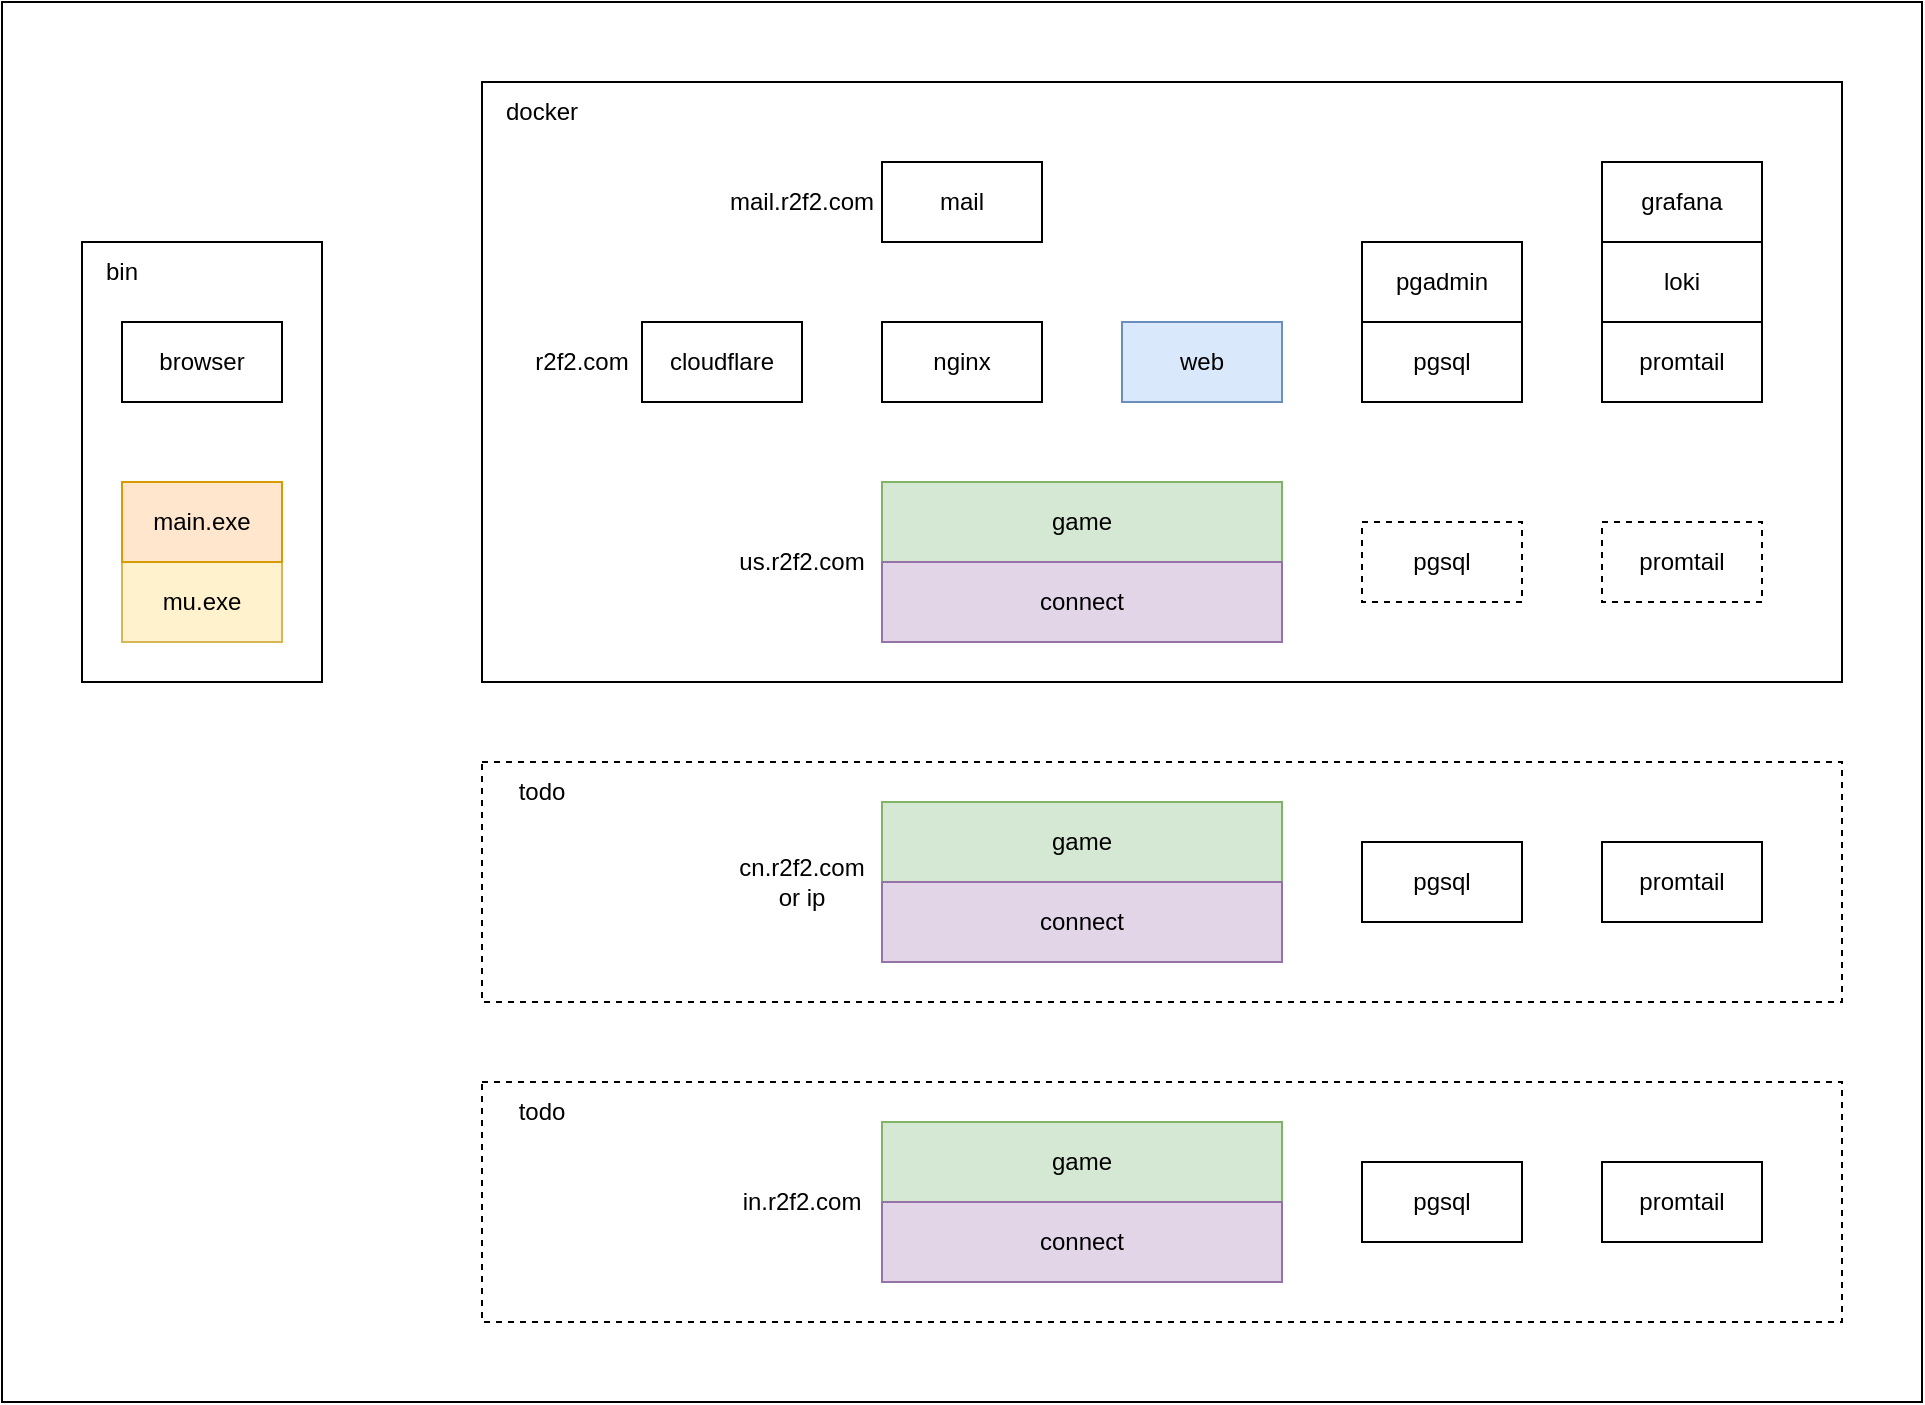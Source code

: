 <mxfile version="27.1.6">
  <diagram name="Page-1" id="3JYmZaKbXXx_7mXPCtT7">
    <mxGraphModel dx="1404" dy="766" grid="1" gridSize="10" guides="1" tooltips="1" connect="1" arrows="1" fold="1" page="1" pageScale="1" pageWidth="1169" pageHeight="827" background="none" math="0" shadow="0">
      <root>
        <mxCell id="0" />
        <mxCell id="1" parent="0" />
        <mxCell id="uoEjIi_UU5YOOnu76TaS-20" value="" style="rounded=0;whiteSpace=wrap;html=1;" parent="1" vertex="1">
          <mxGeometry x="100" y="60" width="960" height="700" as="geometry" />
        </mxCell>
        <mxCell id="S5ZqY4bmx3xec0Xrlnqr-2" value="" style="rounded=0;whiteSpace=wrap;html=1;dashed=1;" vertex="1" parent="1">
          <mxGeometry x="340" y="600" width="680" height="120" as="geometry" />
        </mxCell>
        <mxCell id="uoEjIi_UU5YOOnu76TaS-15" value="" style="rounded=0;whiteSpace=wrap;html=1;" parent="1" vertex="1">
          <mxGeometry x="140" y="180" width="120" height="220" as="geometry" />
        </mxCell>
        <mxCell id="uoEjIi_UU5YOOnu76TaS-13" value="" style="rounded=0;whiteSpace=wrap;html=1;" parent="1" vertex="1">
          <mxGeometry x="340" y="100" width="680" height="300" as="geometry" />
        </mxCell>
        <mxCell id="uoEjIi_UU5YOOnu76TaS-6" value="" style="rounded=0;whiteSpace=wrap;html=1;dashed=1;" parent="1" vertex="1">
          <mxGeometry x="340" y="440" width="680" height="120" as="geometry" />
        </mxCell>
        <mxCell id="QK-Zpm7hSZg5hhYRGm4s-1" value="nginx" style="rounded=0;whiteSpace=wrap;html=1;" parent="1" vertex="1">
          <mxGeometry x="540" y="220" width="80" height="40" as="geometry" />
        </mxCell>
        <mxCell id="QK-Zpm7hSZg5hhYRGm4s-2" value="web" style="rounded=0;whiteSpace=wrap;html=1;strokeWidth=1;fillColor=#dae8fc;strokeColor=#6c8ebf;" parent="1" vertex="1">
          <mxGeometry x="660" y="220" width="80" height="40" as="geometry" />
        </mxCell>
        <mxCell id="QK-Zpm7hSZg5hhYRGm4s-3" value="pgsql" style="rounded=0;whiteSpace=wrap;html=1;" parent="1" vertex="1">
          <mxGeometry x="780" y="220" width="80" height="40" as="geometry" />
        </mxCell>
        <mxCell id="QK-Zpm7hSZg5hhYRGm4s-4" value="game" style="rounded=0;whiteSpace=wrap;html=1;strokeWidth=1;fillColor=#d5e8d4;strokeColor=#82b366;" parent="1" vertex="1">
          <mxGeometry x="540" y="300" width="200" height="40" as="geometry" />
        </mxCell>
        <mxCell id="QK-Zpm7hSZg5hhYRGm4s-5" value="connect" style="rounded=0;whiteSpace=wrap;html=1;strokeWidth=1;fillColor=#e1d5e7;strokeColor=#9673a6;" parent="1" vertex="1">
          <mxGeometry x="540" y="340" width="200" height="40" as="geometry" />
        </mxCell>
        <mxCell id="QK-Zpm7hSZg5hhYRGm4s-6" value="pgsql" style="rounded=0;whiteSpace=wrap;html=1;dashed=1;" parent="1" vertex="1">
          <mxGeometry x="780" y="320" width="80" height="40" as="geometry" />
        </mxCell>
        <mxCell id="QK-Zpm7hSZg5hhYRGm4s-7" value="us.r2f2.com" style="text;html=1;strokeColor=none;fillColor=none;align=center;verticalAlign=middle;whiteSpace=wrap;rounded=0;" parent="1" vertex="1">
          <mxGeometry x="470" y="325" width="60" height="30" as="geometry" />
        </mxCell>
        <mxCell id="QK-Zpm7hSZg5hhYRGm4s-8" value="game" style="rounded=0;whiteSpace=wrap;html=1;strokeWidth=1;fillColor=#d5e8d4;strokeColor=#82b366;" parent="1" vertex="1">
          <mxGeometry x="540" y="460" width="200" height="40" as="geometry" />
        </mxCell>
        <mxCell id="QK-Zpm7hSZg5hhYRGm4s-9" value="connect" style="rounded=0;whiteSpace=wrap;html=1;strokeWidth=1;fillColor=#e1d5e7;strokeColor=#9673a6;" parent="1" vertex="1">
          <mxGeometry x="540" y="500" width="200" height="40" as="geometry" />
        </mxCell>
        <mxCell id="QK-Zpm7hSZg5hhYRGm4s-10" value="pgsql" style="rounded=0;whiteSpace=wrap;html=1;" parent="1" vertex="1">
          <mxGeometry x="780" y="480" width="80" height="40" as="geometry" />
        </mxCell>
        <mxCell id="QK-Zpm7hSZg5hhYRGm4s-11" value="cn.r2f2.com&lt;br&gt;or ip" style="text;html=1;strokeColor=none;fillColor=none;align=center;verticalAlign=middle;whiteSpace=wrap;rounded=0;" parent="1" vertex="1">
          <mxGeometry x="470" y="485" width="60" height="30" as="geometry" />
        </mxCell>
        <mxCell id="QK-Zpm7hSZg5hhYRGm4s-12" value="game" style="rounded=0;whiteSpace=wrap;html=1;strokeWidth=1;fillColor=#d5e8d4;strokeColor=#82b366;" parent="1" vertex="1">
          <mxGeometry x="540" y="620" width="200" height="40" as="geometry" />
        </mxCell>
        <mxCell id="QK-Zpm7hSZg5hhYRGm4s-13" value="connect" style="rounded=0;whiteSpace=wrap;html=1;strokeWidth=1;fillColor=#e1d5e7;strokeColor=#9673a6;" parent="1" vertex="1">
          <mxGeometry x="540" y="660" width="200" height="40" as="geometry" />
        </mxCell>
        <mxCell id="QK-Zpm7hSZg5hhYRGm4s-14" value="pgsql" style="rounded=0;whiteSpace=wrap;html=1;" parent="1" vertex="1">
          <mxGeometry x="780" y="640" width="80" height="40" as="geometry" />
        </mxCell>
        <mxCell id="QK-Zpm7hSZg5hhYRGm4s-15" value="in.r2f2.com" style="text;html=1;strokeColor=none;fillColor=none;align=center;verticalAlign=middle;whiteSpace=wrap;rounded=0;" parent="1" vertex="1">
          <mxGeometry x="470" y="645" width="60" height="30" as="geometry" />
        </mxCell>
        <mxCell id="QK-Zpm7hSZg5hhYRGm4s-18" value="r2f2.com" style="text;html=1;strokeColor=none;fillColor=none;align=center;verticalAlign=middle;whiteSpace=wrap;rounded=0;" parent="1" vertex="1">
          <mxGeometry x="360" y="225" width="60" height="30" as="geometry" />
        </mxCell>
        <mxCell id="EE7lpj1GWda1ViKvBgqN-1" value="mail" style="rounded=0;whiteSpace=wrap;html=1;" parent="1" vertex="1">
          <mxGeometry x="540" y="140" width="80" height="40" as="geometry" />
        </mxCell>
        <mxCell id="EE7lpj1GWda1ViKvBgqN-2" value="pgadmin" style="rounded=0;whiteSpace=wrap;html=1;" parent="1" vertex="1">
          <mxGeometry x="780" y="180" width="80" height="40" as="geometry" />
        </mxCell>
        <mxCell id="uoEjIi_UU5YOOnu76TaS-1" value="mail.r2f2.com" style="text;html=1;strokeColor=none;fillColor=none;align=center;verticalAlign=middle;whiteSpace=wrap;rounded=0;" parent="1" vertex="1">
          <mxGeometry x="470" y="145" width="60" height="30" as="geometry" />
        </mxCell>
        <mxCell id="uoEjIi_UU5YOOnu76TaS-3" value="grafana" style="rounded=0;whiteSpace=wrap;html=1;" parent="1" vertex="1">
          <mxGeometry x="900" y="140" width="80" height="40" as="geometry" />
        </mxCell>
        <mxCell id="uoEjIi_UU5YOOnu76TaS-4" value="loki" style="rounded=0;whiteSpace=wrap;html=1;" parent="1" vertex="1">
          <mxGeometry x="900" y="180" width="80" height="40" as="geometry" />
        </mxCell>
        <mxCell id="uoEjIi_UU5YOOnu76TaS-5" value="promtail" style="rounded=0;whiteSpace=wrap;html=1;dashed=1;" parent="1" vertex="1">
          <mxGeometry x="900" y="320" width="80" height="40" as="geometry" />
        </mxCell>
        <mxCell id="uoEjIi_UU5YOOnu76TaS-9" value="browser" style="rounded=0;whiteSpace=wrap;html=1;" parent="1" vertex="1">
          <mxGeometry x="160" y="220" width="80" height="40" as="geometry" />
        </mxCell>
        <mxCell id="uoEjIi_UU5YOOnu76TaS-10" value="mu.exe" style="rounded=0;whiteSpace=wrap;html=1;strokeWidth=1;fillColor=#fff2cc;strokeColor=#d6b656;" parent="1" vertex="1">
          <mxGeometry x="160" y="340" width="80" height="40" as="geometry" />
        </mxCell>
        <mxCell id="uoEjIi_UU5YOOnu76TaS-11" value="main.exe" style="rounded=0;whiteSpace=wrap;html=1;strokeWidth=1;fillColor=#ffe6cc;strokeColor=#d79b00;" parent="1" vertex="1">
          <mxGeometry x="160" y="300" width="80" height="40" as="geometry" />
        </mxCell>
        <mxCell id="uoEjIi_UU5YOOnu76TaS-12" value="cloudflare" style="rounded=0;whiteSpace=wrap;html=1;" parent="1" vertex="1">
          <mxGeometry x="420" y="220" width="80" height="40" as="geometry" />
        </mxCell>
        <mxCell id="uoEjIi_UU5YOOnu76TaS-16" value="docker" style="text;html=1;align=center;verticalAlign=middle;whiteSpace=wrap;rounded=0;" parent="1" vertex="1">
          <mxGeometry x="340" y="100" width="60" height="30" as="geometry" />
        </mxCell>
        <mxCell id="uoEjIi_UU5YOOnu76TaS-18" value="bin" style="text;html=1;align=center;verticalAlign=middle;whiteSpace=wrap;rounded=0;" parent="1" vertex="1">
          <mxGeometry x="130" y="180" width="60" height="30" as="geometry" />
        </mxCell>
        <mxCell id="uoEjIi_UU5YOOnu76TaS-19" value="todo" style="text;html=1;align=center;verticalAlign=middle;whiteSpace=wrap;rounded=0;" parent="1" vertex="1">
          <mxGeometry x="340" y="440" width="60" height="30" as="geometry" />
        </mxCell>
        <mxCell id="S5ZqY4bmx3xec0Xrlnqr-1" value="promtail" style="rounded=0;whiteSpace=wrap;html=1;" vertex="1" parent="1">
          <mxGeometry x="900" y="480" width="80" height="40" as="geometry" />
        </mxCell>
        <mxCell id="S5ZqY4bmx3xec0Xrlnqr-3" value="promtail" style="rounded=0;whiteSpace=wrap;html=1;" vertex="1" parent="1">
          <mxGeometry x="900" y="640" width="80" height="40" as="geometry" />
        </mxCell>
        <mxCell id="S5ZqY4bmx3xec0Xrlnqr-4" value="promtail" style="rounded=0;whiteSpace=wrap;html=1;" vertex="1" parent="1">
          <mxGeometry x="900" y="220" width="80" height="40" as="geometry" />
        </mxCell>
        <mxCell id="S5ZqY4bmx3xec0Xrlnqr-5" value="todo" style="text;html=1;align=center;verticalAlign=middle;whiteSpace=wrap;rounded=0;" vertex="1" parent="1">
          <mxGeometry x="340" y="600" width="60" height="30" as="geometry" />
        </mxCell>
      </root>
    </mxGraphModel>
  </diagram>
</mxfile>
